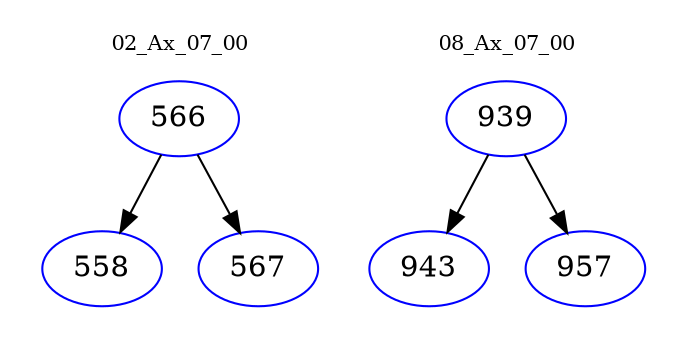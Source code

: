 digraph{
subgraph cluster_0 {
color = white
label = "02_Ax_07_00";
fontsize=10;
T0_566 [label="566", color="blue"]
T0_566 -> T0_558 [color="black"]
T0_558 [label="558", color="blue"]
T0_566 -> T0_567 [color="black"]
T0_567 [label="567", color="blue"]
}
subgraph cluster_1 {
color = white
label = "08_Ax_07_00";
fontsize=10;
T1_939 [label="939", color="blue"]
T1_939 -> T1_943 [color="black"]
T1_943 [label="943", color="blue"]
T1_939 -> T1_957 [color="black"]
T1_957 [label="957", color="blue"]
}
}
